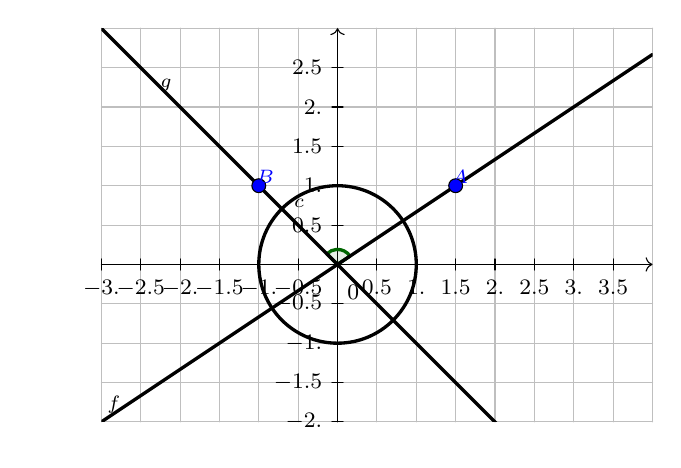 \definecolor{qqwuqq}{rgb}{0.,0.4,0.}
\definecolor{qqqqff}{rgb}{0.,0.,1.}
\definecolor{xdxdff}{rgb}{0.5,0.5,1.}
\definecolor{uuuuuu}{rgb}{0.27,0.27,0.26}
\definecolor{cqcqcq}{rgb}{0.75,0.75,0.75}
\begin{tikzpicture}[line cap=round,line join=round,x=1.0cm,y=1.0cm]
\draw [color=cqcqcq,xstep=0.5cm,ystep=0.5cm] (-3.,-2.) grid (4.,3.);
\draw[->,color=black] (-3.,0.) -- (4.,0.);
\foreach \x in {-3.,-2.5,-2.,-1.5,-1.,-0.5,0.5,1.,1.5,2.,2.5,3.,3.5}
\draw[shift={(\x,0)},color=black] (0pt,2pt) -- (0pt,-2pt) node[below] {\footnotesize $\x$};
\draw[->,color=black] (0.,-2.) -- (0.,3.);
\foreach \y in {-2.,-1.5,-1.,-0.5,0.5,1.,1.5,2.,2.5}
\draw[shift={(0,\y)},color=black] (2pt,0pt) -- (-2pt,0pt) node[left] {\footnotesize $\y$};
\draw[color=black] (0pt,-10pt) node[right] {\footnotesize $0$};
\clip(-3.,-2.) rectangle (4.,3.);
\draw [shift={(0.,0.)},line width=1.2pt,color=qqwuqq,fill=qqwuqq,fill opacity=0.1] (0,0) -- (33.69:0.191) arc (33.69:135.:0.191) -- cycle;
\draw [line width=1.2pt] (0.,0.) circle (1.cm);
\draw [line width=1.2pt,domain=-3.:4.] plot(\x,{\x/1.5});
\draw [line width=1.2pt,domain=-3.:4.] plot(\x,{-\x});
\begin{scriptsize}
\draw[color=black] (-0.487,0.78) node {$c$};
\draw [fill=qqqqff] (1.5,1.) circle (2.5pt);
\draw[color=qqqqff] (1.55,1.118) node {$A$};
\draw[color=black] (-2.84,-1.78) node {$f$};
\draw [fill=qqqqff] (-1.,1.) circle (2.5pt);
\draw[color=qqqqff] (-0.92,1.117) node {$B$};
\draw[color=black] (-2.18,2.27) node {$g$};
\end{scriptsize}
\end{tikzpicture}
